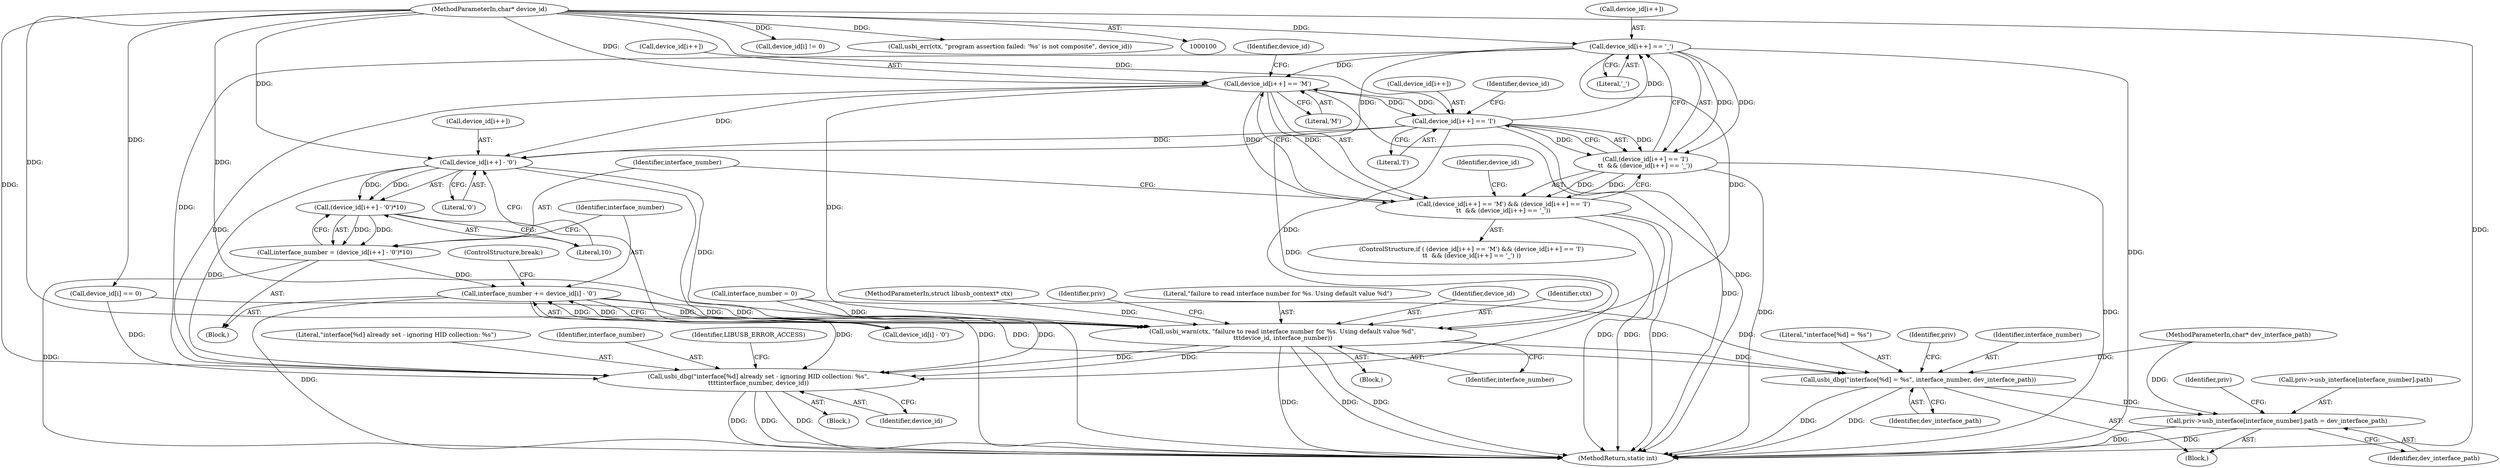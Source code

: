 digraph "1_Chrome_ac149a8d4371c0e01e0934fdd57b09e86f96b5b9_26@array" {
"1000158" [label="(Call,device_id[i++] == '_')"];
"1000152" [label="(Call,device_id[i++] == 'I')"];
"1000145" [label="(Call,device_id[i++] == 'M')"];
"1000158" [label="(Call,device_id[i++] == '_')"];
"1000104" [label="(MethodParameterIn,char* device_id)"];
"1000144" [label="(Call,(device_id[i++] == 'M') && (device_id[i++] == 'I')\n\t\t  && (device_id[i++] == '_'))"];
"1000151" [label="(Call,(device_id[i++] == 'I')\n\t\t  && (device_id[i++] == '_'))"];
"1000168" [label="(Call,device_id[i++] - '0')"];
"1000167" [label="(Call,(device_id[i++] - '0')*10)"];
"1000165" [label="(Call,interface_number = (device_id[i++] - '0')*10)"];
"1000175" [label="(Call,interface_number += device_id[i] - '0')"];
"1000190" [label="(Call,usbi_warn(ctx, \"failure to read interface number for %s. Using default value %d\",\n\t\t\tdevice_id, interface_number))"];
"1000211" [label="(Call,usbi_dbg(\"interface[%d] already set - ignoring HID collection: %s\",\n\t\t\t\tinterface_number, device_id))"];
"1000217" [label="(Call,usbi_dbg(\"interface[%d] = %s\", interface_number, dev_interface_path))"];
"1000221" [label="(Call,priv->usb_interface[interface_number].path = dev_interface_path)"];
"1000130" [label="(Call,interface_number = 0)"];
"1000219" [label="(Identifier,interface_number)"];
"1000146" [label="(Call,device_id[i++])"];
"1000145" [label="(Call,device_id[i++] == 'M')"];
"1000192" [label="(Literal,\"failure to read interface number for %s. Using default value %d\")"];
"1000165" [label="(Call,interface_number = (device_id[i++] - '0')*10)"];
"1000193" [label="(Identifier,device_id)"];
"1000212" [label="(Literal,\"interface[%d] already set - ignoring HID collection: %s\")"];
"1000189" [label="(Block,)"];
"1000222" [label="(Call,priv->usb_interface[interface_number].path)"];
"1000137" [label="(Call,device_id[i] != 0)"];
"1000221" [label="(Call,priv->usb_interface[interface_number].path = dev_interface_path)"];
"1000150" [label="(Literal,'M')"];
"1000234" [label="(Identifier,priv)"];
"1000282" [label="(MethodReturn,static int)"];
"1000175" [label="(Call,interface_number += device_id[i] - '0')"];
"1000164" [label="(Block,)"];
"1000163" [label="(Literal,'_')"];
"1000168" [label="(Call,device_id[i++] - '0')"];
"1000144" [label="(Call,(device_id[i++] == 'M') && (device_id[i++] == 'I')\n\t\t  && (device_id[i++] == '_'))"];
"1000176" [label="(Identifier,interface_number)"];
"1000124" [label="(Call,usbi_err(ctx, \"program assertion failed: '%s' is not composite\", device_id))"];
"1000218" [label="(Literal,\"interface[%d] = %s\")"];
"1000177" [label="(Call,device_id[i] - '0')"];
"1000152" [label="(Call,device_id[i++] == 'I')"];
"1000143" [label="(ControlStructure,if ( (device_id[i++] == 'M') && (device_id[i++] == 'I')\n\t\t  && (device_id[i++] == '_') ))"];
"1000166" [label="(Identifier,interface_number)"];
"1000190" [label="(Call,usbi_warn(ctx, \"failure to read interface number for %s. Using default value %d\",\n\t\t\tdevice_id, interface_number))"];
"1000194" [label="(Identifier,interface_number)"];
"1000159" [label="(Call,device_id[i++])"];
"1000184" [label="(Call,device_id[i] == 0)"];
"1000167" [label="(Call,(device_id[i++] - '0')*10)"];
"1000214" [label="(Identifier,device_id)"];
"1000174" [label="(Literal,10)"];
"1000220" [label="(Identifier,dev_interface_path)"];
"1000157" [label="(Literal,'I')"];
"1000225" [label="(Identifier,priv)"];
"1000229" [label="(Identifier,dev_interface_path)"];
"1000158" [label="(Call,device_id[i++] == '_')"];
"1000139" [label="(Identifier,device_id)"];
"1000169" [label="(Call,device_id[i++])"];
"1000211" [label="(Call,usbi_dbg(\"interface[%d] already set - ignoring HID collection: %s\",\n\t\t\t\tinterface_number, device_id))"];
"1000153" [label="(Call,device_id[i++])"];
"1000191" [label="(Identifier,ctx)"];
"1000213" [label="(Identifier,interface_number)"];
"1000101" [label="(MethodParameterIn,struct libusb_context* ctx)"];
"1000173" [label="(Literal,'0')"];
"1000151" [label="(Call,(device_id[i++] == 'I')\n\t\t  && (device_id[i++] == '_'))"];
"1000216" [label="(Identifier,LIBUSB_ERROR_ACCESS)"];
"1000107" [label="(Block,)"];
"1000104" [label="(MethodParameterIn,char* device_id)"];
"1000154" [label="(Identifier,device_id)"];
"1000160" [label="(Identifier,device_id)"];
"1000200" [label="(Identifier,priv)"];
"1000103" [label="(MethodParameterIn,char* dev_interface_path)"];
"1000210" [label="(Block,)"];
"1000217" [label="(Call,usbi_dbg(\"interface[%d] = %s\", interface_number, dev_interface_path))"];
"1000182" [label="(ControlStructure,break;)"];
"1000158" -> "1000151"  [label="AST: "];
"1000158" -> "1000163"  [label="CFG: "];
"1000159" -> "1000158"  [label="AST: "];
"1000163" -> "1000158"  [label="AST: "];
"1000151" -> "1000158"  [label="CFG: "];
"1000158" -> "1000282"  [label="DDG: "];
"1000158" -> "1000145"  [label="DDG: "];
"1000158" -> "1000151"  [label="DDG: "];
"1000158" -> "1000151"  [label="DDG: "];
"1000152" -> "1000158"  [label="DDG: "];
"1000104" -> "1000158"  [label="DDG: "];
"1000158" -> "1000168"  [label="DDG: "];
"1000158" -> "1000190"  [label="DDG: "];
"1000158" -> "1000211"  [label="DDG: "];
"1000152" -> "1000151"  [label="AST: "];
"1000152" -> "1000157"  [label="CFG: "];
"1000153" -> "1000152"  [label="AST: "];
"1000157" -> "1000152"  [label="AST: "];
"1000160" -> "1000152"  [label="CFG: "];
"1000151" -> "1000152"  [label="CFG: "];
"1000152" -> "1000282"  [label="DDG: "];
"1000152" -> "1000145"  [label="DDG: "];
"1000152" -> "1000151"  [label="DDG: "];
"1000152" -> "1000151"  [label="DDG: "];
"1000145" -> "1000152"  [label="DDG: "];
"1000104" -> "1000152"  [label="DDG: "];
"1000152" -> "1000168"  [label="DDG: "];
"1000152" -> "1000190"  [label="DDG: "];
"1000152" -> "1000211"  [label="DDG: "];
"1000145" -> "1000144"  [label="AST: "];
"1000145" -> "1000150"  [label="CFG: "];
"1000146" -> "1000145"  [label="AST: "];
"1000150" -> "1000145"  [label="AST: "];
"1000154" -> "1000145"  [label="CFG: "];
"1000144" -> "1000145"  [label="CFG: "];
"1000145" -> "1000282"  [label="DDG: "];
"1000145" -> "1000144"  [label="DDG: "];
"1000145" -> "1000144"  [label="DDG: "];
"1000104" -> "1000145"  [label="DDG: "];
"1000145" -> "1000168"  [label="DDG: "];
"1000145" -> "1000190"  [label="DDG: "];
"1000145" -> "1000211"  [label="DDG: "];
"1000104" -> "1000100"  [label="AST: "];
"1000104" -> "1000282"  [label="DDG: "];
"1000104" -> "1000124"  [label="DDG: "];
"1000104" -> "1000137"  [label="DDG: "];
"1000104" -> "1000168"  [label="DDG: "];
"1000104" -> "1000177"  [label="DDG: "];
"1000104" -> "1000184"  [label="DDG: "];
"1000104" -> "1000190"  [label="DDG: "];
"1000104" -> "1000211"  [label="DDG: "];
"1000144" -> "1000143"  [label="AST: "];
"1000144" -> "1000151"  [label="CFG: "];
"1000151" -> "1000144"  [label="AST: "];
"1000139" -> "1000144"  [label="CFG: "];
"1000166" -> "1000144"  [label="CFG: "];
"1000144" -> "1000282"  [label="DDG: "];
"1000144" -> "1000282"  [label="DDG: "];
"1000144" -> "1000282"  [label="DDG: "];
"1000151" -> "1000144"  [label="DDG: "];
"1000151" -> "1000144"  [label="DDG: "];
"1000151" -> "1000282"  [label="DDG: "];
"1000151" -> "1000282"  [label="DDG: "];
"1000168" -> "1000167"  [label="AST: "];
"1000168" -> "1000173"  [label="CFG: "];
"1000169" -> "1000168"  [label="AST: "];
"1000173" -> "1000168"  [label="AST: "];
"1000174" -> "1000168"  [label="CFG: "];
"1000168" -> "1000282"  [label="DDG: "];
"1000168" -> "1000167"  [label="DDG: "];
"1000168" -> "1000167"  [label="DDG: "];
"1000168" -> "1000190"  [label="DDG: "];
"1000168" -> "1000211"  [label="DDG: "];
"1000167" -> "1000165"  [label="AST: "];
"1000167" -> "1000174"  [label="CFG: "];
"1000174" -> "1000167"  [label="AST: "];
"1000165" -> "1000167"  [label="CFG: "];
"1000167" -> "1000282"  [label="DDG: "];
"1000167" -> "1000165"  [label="DDG: "];
"1000167" -> "1000165"  [label="DDG: "];
"1000165" -> "1000164"  [label="AST: "];
"1000166" -> "1000165"  [label="AST: "];
"1000176" -> "1000165"  [label="CFG: "];
"1000165" -> "1000282"  [label="DDG: "];
"1000165" -> "1000175"  [label="DDG: "];
"1000175" -> "1000164"  [label="AST: "];
"1000175" -> "1000177"  [label="CFG: "];
"1000176" -> "1000175"  [label="AST: "];
"1000177" -> "1000175"  [label="AST: "];
"1000182" -> "1000175"  [label="CFG: "];
"1000175" -> "1000282"  [label="DDG: "];
"1000177" -> "1000175"  [label="DDG: "];
"1000177" -> "1000175"  [label="DDG: "];
"1000175" -> "1000190"  [label="DDG: "];
"1000175" -> "1000211"  [label="DDG: "];
"1000175" -> "1000217"  [label="DDG: "];
"1000190" -> "1000189"  [label="AST: "];
"1000190" -> "1000194"  [label="CFG: "];
"1000191" -> "1000190"  [label="AST: "];
"1000192" -> "1000190"  [label="AST: "];
"1000193" -> "1000190"  [label="AST: "];
"1000194" -> "1000190"  [label="AST: "];
"1000200" -> "1000190"  [label="CFG: "];
"1000190" -> "1000282"  [label="DDG: "];
"1000190" -> "1000282"  [label="DDG: "];
"1000190" -> "1000282"  [label="DDG: "];
"1000101" -> "1000190"  [label="DDG: "];
"1000184" -> "1000190"  [label="DDG: "];
"1000130" -> "1000190"  [label="DDG: "];
"1000190" -> "1000211"  [label="DDG: "];
"1000190" -> "1000211"  [label="DDG: "];
"1000190" -> "1000217"  [label="DDG: "];
"1000211" -> "1000210"  [label="AST: "];
"1000211" -> "1000214"  [label="CFG: "];
"1000212" -> "1000211"  [label="AST: "];
"1000213" -> "1000211"  [label="AST: "];
"1000214" -> "1000211"  [label="AST: "];
"1000216" -> "1000211"  [label="CFG: "];
"1000211" -> "1000282"  [label="DDG: "];
"1000211" -> "1000282"  [label="DDG: "];
"1000211" -> "1000282"  [label="DDG: "];
"1000130" -> "1000211"  [label="DDG: "];
"1000184" -> "1000211"  [label="DDG: "];
"1000217" -> "1000107"  [label="AST: "];
"1000217" -> "1000220"  [label="CFG: "];
"1000218" -> "1000217"  [label="AST: "];
"1000219" -> "1000217"  [label="AST: "];
"1000220" -> "1000217"  [label="AST: "];
"1000225" -> "1000217"  [label="CFG: "];
"1000217" -> "1000282"  [label="DDG: "];
"1000217" -> "1000282"  [label="DDG: "];
"1000130" -> "1000217"  [label="DDG: "];
"1000103" -> "1000217"  [label="DDG: "];
"1000217" -> "1000221"  [label="DDG: "];
"1000221" -> "1000107"  [label="AST: "];
"1000221" -> "1000229"  [label="CFG: "];
"1000222" -> "1000221"  [label="AST: "];
"1000229" -> "1000221"  [label="AST: "];
"1000234" -> "1000221"  [label="CFG: "];
"1000221" -> "1000282"  [label="DDG: "];
"1000221" -> "1000282"  [label="DDG: "];
"1000103" -> "1000221"  [label="DDG: "];
}
